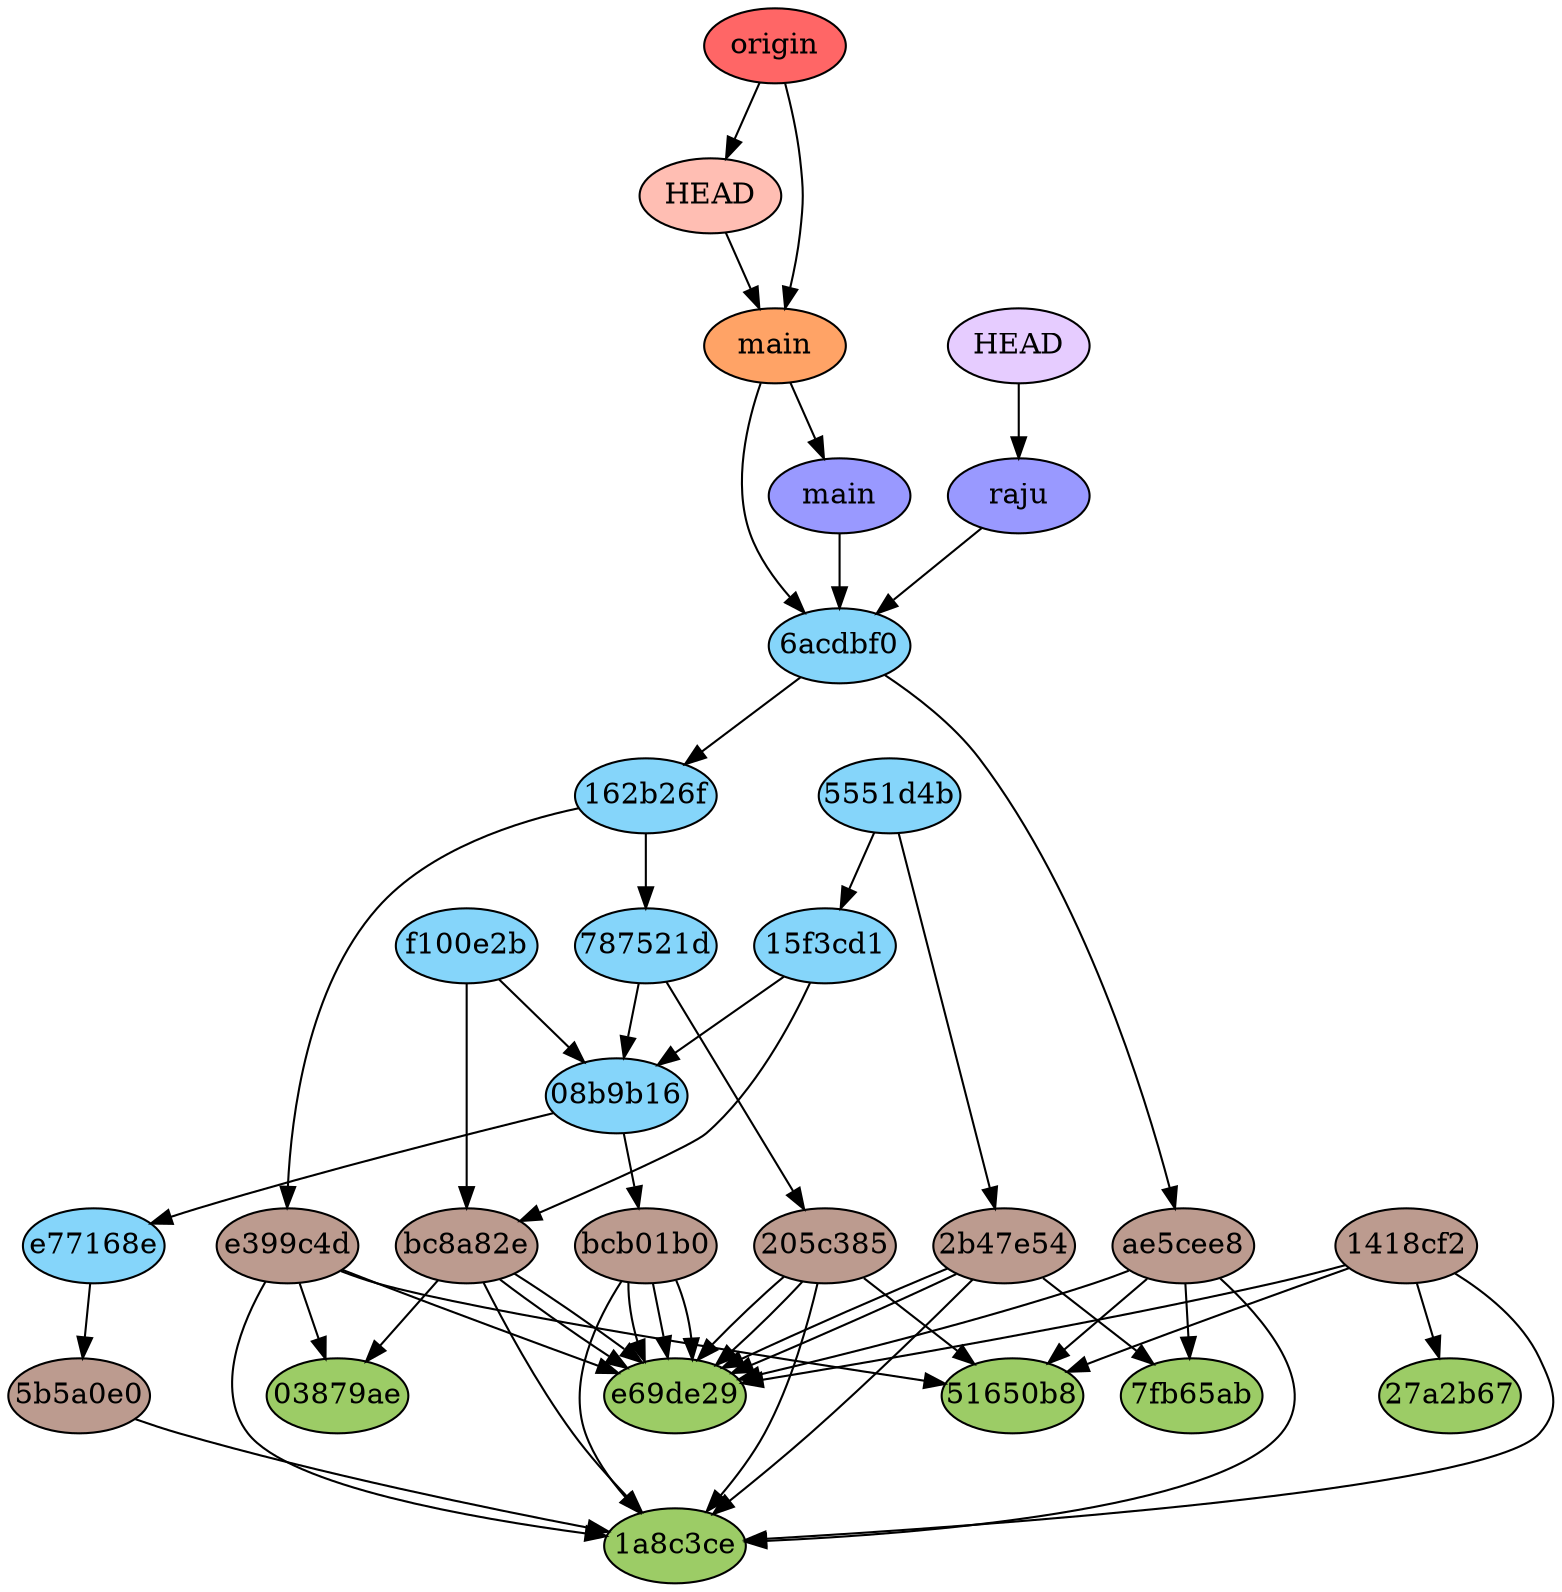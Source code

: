 digraph auto {
	graph [bgcolor=transparent]
	node [fixedsize=true style=filled width=0.95]
	"03879aeac5dbae7c748394f7de1b27cd01bf41c8" [label="03879ae" fillcolor="#9ccc66"]
	"1a8c3ce2cb1458149c90806a3707395d93e530f5" [label="1a8c3ce" fillcolor="#9ccc66"]
	"27a2b67b3b9c9b7456a95bfbee54fbbd88f65e09" [label="27a2b67" fillcolor="#9ccc66"]
	"51650b89a20913884a6a3d04ee24abcb7934f9b6" [label="51650b8" fillcolor="#9ccc66"]
	"7fb65abe48bbd6ac934e0ab9ff4ef7824cd85b15" [label="7fb65ab" fillcolor="#9ccc66"]
	e69de29bb2d1d6434b8b29ae775ad8c2e48c5391 [label=e69de29 fillcolor="#9ccc66"]
	"1418cf2f759237a608767539214f509ac585bf1e" [label="1418cf2" fillcolor="#bc9b8f"]
	"1418cf2f759237a608767539214f509ac585bf1e" -> "1a8c3ce2cb1458149c90806a3707395d93e530f5"
	"1418cf2f759237a608767539214f509ac585bf1e" -> "51650b89a20913884a6a3d04ee24abcb7934f9b6"
	"1418cf2f759237a608767539214f509ac585bf1e" -> e69de29bb2d1d6434b8b29ae775ad8c2e48c5391
	"1418cf2f759237a608767539214f509ac585bf1e" -> "27a2b67b3b9c9b7456a95bfbee54fbbd88f65e09"
	"205c3850dd7f4ed579d99ac910cabf064a2e15ed" [label="205c385" fillcolor="#bc9b8f"]
	"205c3850dd7f4ed579d99ac910cabf064a2e15ed" -> "1a8c3ce2cb1458149c90806a3707395d93e530f5"
	"205c3850dd7f4ed579d99ac910cabf064a2e15ed" -> "51650b89a20913884a6a3d04ee24abcb7934f9b6"
	"205c3850dd7f4ed579d99ac910cabf064a2e15ed" -> e69de29bb2d1d6434b8b29ae775ad8c2e48c5391
	"205c3850dd7f4ed579d99ac910cabf064a2e15ed" -> e69de29bb2d1d6434b8b29ae775ad8c2e48c5391
	"2b47e546c1380cfd4afe4e2b7ed384b039d6399f" [label="2b47e54" fillcolor="#bc9b8f"]
	"2b47e546c1380cfd4afe4e2b7ed384b039d6399f" -> "1a8c3ce2cb1458149c90806a3707395d93e530f5"
	"2b47e546c1380cfd4afe4e2b7ed384b039d6399f" -> e69de29bb2d1d6434b8b29ae775ad8c2e48c5391
	"2b47e546c1380cfd4afe4e2b7ed384b039d6399f" -> e69de29bb2d1d6434b8b29ae775ad8c2e48c5391
	"2b47e546c1380cfd4afe4e2b7ed384b039d6399f" -> "7fb65abe48bbd6ac934e0ab9ff4ef7824cd85b15"
	"5b5a0e029088d5d0ef74b719279abb196f7d6496" [label="5b5a0e0" fillcolor="#bc9b8f"]
	"5b5a0e029088d5d0ef74b719279abb196f7d6496" -> "1a8c3ce2cb1458149c90806a3707395d93e530f5"
	ae5cee8d8421f39fc5133d330fd9c0ec4e31d69a [label=ae5cee8 fillcolor="#bc9b8f"]
	ae5cee8d8421f39fc5133d330fd9c0ec4e31d69a -> "1a8c3ce2cb1458149c90806a3707395d93e530f5"
	ae5cee8d8421f39fc5133d330fd9c0ec4e31d69a -> "51650b89a20913884a6a3d04ee24abcb7934f9b6"
	ae5cee8d8421f39fc5133d330fd9c0ec4e31d69a -> e69de29bb2d1d6434b8b29ae775ad8c2e48c5391
	ae5cee8d8421f39fc5133d330fd9c0ec4e31d69a -> "7fb65abe48bbd6ac934e0ab9ff4ef7824cd85b15"
	bc8a82e0ccd94d98aacb93e9580c725b7bcd39a8 [label=bc8a82e fillcolor="#bc9b8f"]
	bc8a82e0ccd94d98aacb93e9580c725b7bcd39a8 -> "1a8c3ce2cb1458149c90806a3707395d93e530f5"
	bc8a82e0ccd94d98aacb93e9580c725b7bcd39a8 -> e69de29bb2d1d6434b8b29ae775ad8c2e48c5391
	bc8a82e0ccd94d98aacb93e9580c725b7bcd39a8 -> e69de29bb2d1d6434b8b29ae775ad8c2e48c5391
	bc8a82e0ccd94d98aacb93e9580c725b7bcd39a8 -> "03879aeac5dbae7c748394f7de1b27cd01bf41c8"
	bcb01b0d031f83085453f3a6bcbbdc309eea383a [label=bcb01b0 fillcolor="#bc9b8f"]
	bcb01b0d031f83085453f3a6bcbbdc309eea383a -> "1a8c3ce2cb1458149c90806a3707395d93e530f5"
	bcb01b0d031f83085453f3a6bcbbdc309eea383a -> e69de29bb2d1d6434b8b29ae775ad8c2e48c5391
	bcb01b0d031f83085453f3a6bcbbdc309eea383a -> e69de29bb2d1d6434b8b29ae775ad8c2e48c5391
	bcb01b0d031f83085453f3a6bcbbdc309eea383a -> e69de29bb2d1d6434b8b29ae775ad8c2e48c5391
	e399c4d529a17cd5d8a8fdc4f32c6078fd8466e7 [label=e399c4d fillcolor="#bc9b8f"]
	e399c4d529a17cd5d8a8fdc4f32c6078fd8466e7 -> "1a8c3ce2cb1458149c90806a3707395d93e530f5"
	e399c4d529a17cd5d8a8fdc4f32c6078fd8466e7 -> "51650b89a20913884a6a3d04ee24abcb7934f9b6"
	e399c4d529a17cd5d8a8fdc4f32c6078fd8466e7 -> e69de29bb2d1d6434b8b29ae775ad8c2e48c5391
	e399c4d529a17cd5d8a8fdc4f32c6078fd8466e7 -> "03879aeac5dbae7c748394f7de1b27cd01bf41c8"
	"08b9b16455074ee27e00e315a4b54c8a4a45c93b" [label="08b9b16" fillcolor="#85d5fa"]
	"08b9b16455074ee27e00e315a4b54c8a4a45c93b" -> bcb01b0d031f83085453f3a6bcbbdc309eea383a
	"08b9b16455074ee27e00e315a4b54c8a4a45c93b" -> e77168e8a027a14f9ec424cafd9b4034950b8d7f
	"15f3cd1f2bed4c06a933c6d3b0f4cb1cd103f998" [label="15f3cd1" fillcolor="#85d5fa"]
	"15f3cd1f2bed4c06a933c6d3b0f4cb1cd103f998" -> bc8a82e0ccd94d98aacb93e9580c725b7bcd39a8
	"15f3cd1f2bed4c06a933c6d3b0f4cb1cd103f998" -> "08b9b16455074ee27e00e315a4b54c8a4a45c93b"
	"162b26f7a11b769dc25fc1fc0cbb97210894432a" [label="162b26f" fillcolor="#85d5fa"]
	"162b26f7a11b769dc25fc1fc0cbb97210894432a" -> e399c4d529a17cd5d8a8fdc4f32c6078fd8466e7
	"162b26f7a11b769dc25fc1fc0cbb97210894432a" -> "787521d25e3cdd2746d7d1b1639e043c91c4a074"
	"5551d4bbc00fc0c87be36e0c701b7f35277424e2" [label="5551d4b" fillcolor="#85d5fa"]
	"5551d4bbc00fc0c87be36e0c701b7f35277424e2" -> "2b47e546c1380cfd4afe4e2b7ed384b039d6399f"
	"5551d4bbc00fc0c87be36e0c701b7f35277424e2" -> "15f3cd1f2bed4c06a933c6d3b0f4cb1cd103f998"
	"6acdbf0233b077d722fdb1d91f87c8fda8243d8b" [label="6acdbf0" fillcolor="#85d5fa"]
	"6acdbf0233b077d722fdb1d91f87c8fda8243d8b" -> ae5cee8d8421f39fc5133d330fd9c0ec4e31d69a
	"6acdbf0233b077d722fdb1d91f87c8fda8243d8b" -> "162b26f7a11b769dc25fc1fc0cbb97210894432a"
	"787521d25e3cdd2746d7d1b1639e043c91c4a074" [label="787521d" fillcolor="#85d5fa"]
	"787521d25e3cdd2746d7d1b1639e043c91c4a074" -> "205c3850dd7f4ed579d99ac910cabf064a2e15ed"
	"787521d25e3cdd2746d7d1b1639e043c91c4a074" -> "08b9b16455074ee27e00e315a4b54c8a4a45c93b"
	e77168e8a027a14f9ec424cafd9b4034950b8d7f [label=e77168e fillcolor="#85d5fa"]
	e77168e8a027a14f9ec424cafd9b4034950b8d7f -> "5b5a0e029088d5d0ef74b719279abb196f7d6496"
	f100e2b57feabda38cb2647828f1289af6b91a7b [label=f100e2b fillcolor="#85d5fa"]
	f100e2b57feabda38cb2647828f1289af6b91a7b -> bc8a82e0ccd94d98aacb93e9580c725b7bcd39a8
	f100e2b57feabda38cb2647828f1289af6b91a7b -> "08b9b16455074ee27e00e315a4b54c8a4a45c93b"
	main [label=main fillcolor="#9999ff"]
	main -> "6acdbf0233b077d722fdb1d91f87c8fda8243d8b"
	raju [label=raju fillcolor="#9999ff"]
	raju -> "6acdbf0233b077d722fdb1d91f87c8fda8243d8b"
	HEAD [label=HEAD fillcolor="#e6ccff"]
	HEAD -> raju
	"origin/main" [label=main fillcolor="#ffa366"]
	"origin/main" -> "6acdbf0233b077d722fdb1d91f87c8fda8243d8b"
	"origin/HEAD" [label=HEAD fillcolor="#ffbeb3"]
	"origin/HEAD" -> "origin/main"
	origin [label=origin fillcolor="#ff6666"]
	origin -> "origin/main"
	origin -> "origin/HEAD"
	"origin/main" -> main
}
